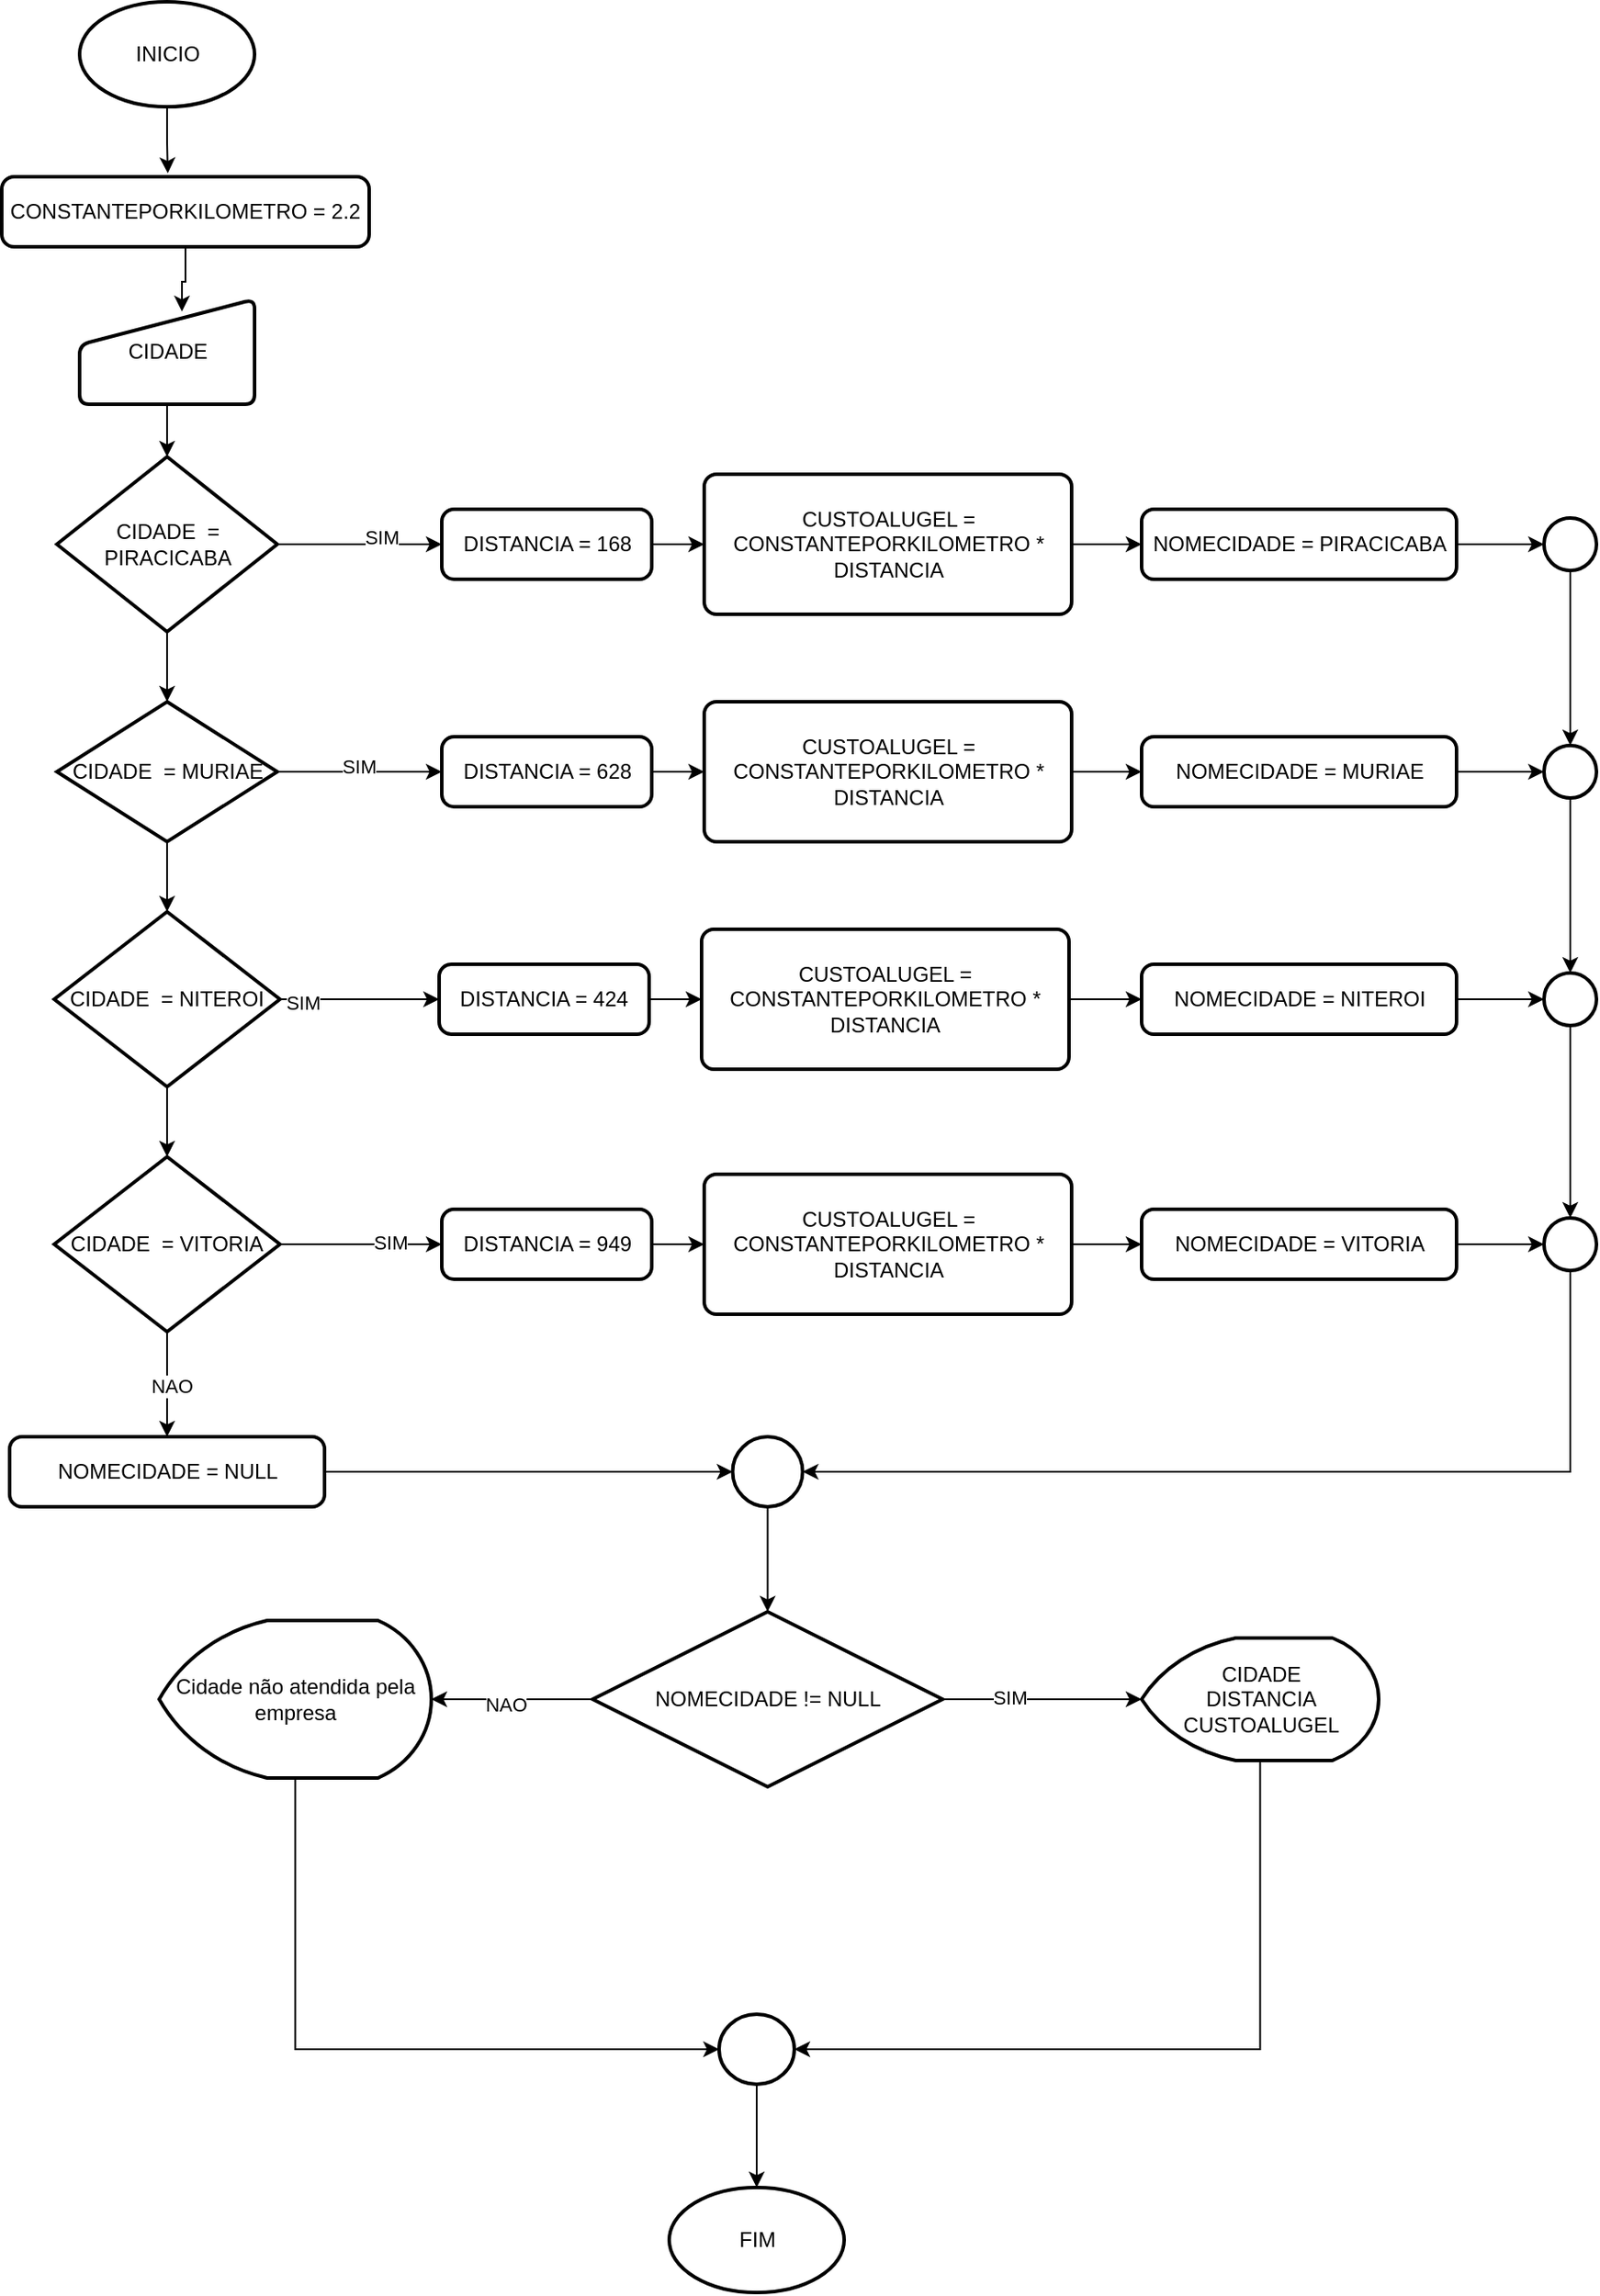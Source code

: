 <mxfile version="25.0.3">
  <diagram name="Página-1" id="_wGCmHtLaP5TXCvS311c">
    <mxGraphModel dx="1393" dy="763" grid="1" gridSize="10" guides="1" tooltips="1" connect="1" arrows="1" fold="1" page="1" pageScale="1" pageWidth="827" pageHeight="1169" math="0" shadow="0">
      <root>
        <mxCell id="0" />
        <mxCell id="1" parent="0" />
        <mxCell id="-jYH8yUtWvj2v2umFqog-2" value="INICIO" style="strokeWidth=2;html=1;shape=mxgraph.flowchart.start_1;whiteSpace=wrap;" vertex="1" parent="1">
          <mxGeometry x="94.5" y="40" width="100" height="60" as="geometry" />
        </mxCell>
        <mxCell id="-jYH8yUtWvj2v2umFqog-3" value="FIM" style="strokeWidth=2;html=1;shape=mxgraph.flowchart.start_1;whiteSpace=wrap;" vertex="1" parent="1">
          <mxGeometry x="431.5" y="1289" width="100" height="60" as="geometry" />
        </mxCell>
        <mxCell id="-jYH8yUtWvj2v2umFqog-4" value="CIDADE" style="html=1;strokeWidth=2;shape=manualInput;whiteSpace=wrap;rounded=1;size=26;arcSize=11;" vertex="1" parent="1">
          <mxGeometry x="94.5" y="210" width="100" height="60" as="geometry" />
        </mxCell>
        <mxCell id="-jYH8yUtWvj2v2umFqog-18" style="edgeStyle=orthogonalEdgeStyle;rounded=0;orthogonalLoop=1;jettySize=auto;html=1;entryX=0;entryY=0.5;entryDx=0;entryDy=0;" edge="1" parent="1" source="-jYH8yUtWvj2v2umFqog-5" target="-jYH8yUtWvj2v2umFqog-13">
          <mxGeometry relative="1" as="geometry" />
        </mxCell>
        <mxCell id="-jYH8yUtWvj2v2umFqog-78" value="SIM" style="edgeLabel;html=1;align=center;verticalAlign=middle;resizable=0;points=[];" vertex="1" connectable="0" parent="-jYH8yUtWvj2v2umFqog-18">
          <mxGeometry x="0.242" y="4" relative="1" as="geometry">
            <mxPoint x="1" as="offset" />
          </mxGeometry>
        </mxCell>
        <mxCell id="-jYH8yUtWvj2v2umFqog-5" value="CIDADE&amp;nbsp; = PIRACICABA" style="strokeWidth=2;html=1;shape=mxgraph.flowchart.decision;whiteSpace=wrap;" vertex="1" parent="1">
          <mxGeometry x="81.5" y="300" width="126" height="100" as="geometry" />
        </mxCell>
        <mxCell id="-jYH8yUtWvj2v2umFqog-6" value="CONSTANTEPORKILOMETRO = 2.2" style="rounded=1;whiteSpace=wrap;html=1;absoluteArcSize=1;arcSize=14;strokeWidth=2;" vertex="1" parent="1">
          <mxGeometry x="50" y="140" width="210" height="40" as="geometry" />
        </mxCell>
        <mxCell id="-jYH8yUtWvj2v2umFqog-39" style="edgeStyle=orthogonalEdgeStyle;rounded=0;orthogonalLoop=1;jettySize=auto;html=1;exitX=1;exitY=0.5;exitDx=0;exitDy=0;exitPerimeter=0;entryX=0;entryY=0.5;entryDx=0;entryDy=0;" edge="1" parent="1" source="-jYH8yUtWvj2v2umFqog-9" target="-jYH8yUtWvj2v2umFqog-26">
          <mxGeometry relative="1" as="geometry" />
        </mxCell>
        <mxCell id="-jYH8yUtWvj2v2umFqog-79" value="SIM" style="edgeLabel;html=1;align=center;verticalAlign=middle;resizable=0;points=[];" vertex="1" connectable="0" parent="-jYH8yUtWvj2v2umFqog-39">
          <mxGeometry x="-0.046" y="3" relative="1" as="geometry">
            <mxPoint x="1" as="offset" />
          </mxGeometry>
        </mxCell>
        <mxCell id="-jYH8yUtWvj2v2umFqog-9" value="CIDADE&amp;nbsp; = MURIAE" style="strokeWidth=2;html=1;shape=mxgraph.flowchart.decision;whiteSpace=wrap;" vertex="1" parent="1">
          <mxGeometry x="81.5" y="440" width="126" height="80" as="geometry" />
        </mxCell>
        <mxCell id="-jYH8yUtWvj2v2umFqog-40" style="edgeStyle=orthogonalEdgeStyle;rounded=0;orthogonalLoop=1;jettySize=auto;html=1;entryX=0;entryY=0.5;entryDx=0;entryDy=0;" edge="1" parent="1" source="-jYH8yUtWvj2v2umFqog-10" target="-jYH8yUtWvj2v2umFqog-31">
          <mxGeometry relative="1" as="geometry" />
        </mxCell>
        <mxCell id="-jYH8yUtWvj2v2umFqog-80" value="SIM" style="edgeLabel;html=1;align=center;verticalAlign=middle;resizable=0;points=[];" vertex="1" connectable="0" parent="-jYH8yUtWvj2v2umFqog-40">
          <mxGeometry x="-0.723" y="-2" relative="1" as="geometry">
            <mxPoint as="offset" />
          </mxGeometry>
        </mxCell>
        <mxCell id="-jYH8yUtWvj2v2umFqog-10" value="CIDADE&amp;nbsp; = NITEROI" style="strokeWidth=2;html=1;shape=mxgraph.flowchart.decision;whiteSpace=wrap;" vertex="1" parent="1">
          <mxGeometry x="80" y="560" width="129" height="100" as="geometry" />
        </mxCell>
        <mxCell id="-jYH8yUtWvj2v2umFqog-41" style="edgeStyle=orthogonalEdgeStyle;rounded=0;orthogonalLoop=1;jettySize=auto;html=1;entryX=0;entryY=0.5;entryDx=0;entryDy=0;" edge="1" parent="1" source="-jYH8yUtWvj2v2umFqog-11" target="-jYH8yUtWvj2v2umFqog-36">
          <mxGeometry relative="1" as="geometry" />
        </mxCell>
        <mxCell id="-jYH8yUtWvj2v2umFqog-81" value="SIM" style="edgeLabel;html=1;align=center;verticalAlign=middle;resizable=0;points=[];" vertex="1" connectable="0" parent="-jYH8yUtWvj2v2umFqog-41">
          <mxGeometry x="0.347" y="1" relative="1" as="geometry">
            <mxPoint as="offset" />
          </mxGeometry>
        </mxCell>
        <mxCell id="-jYH8yUtWvj2v2umFqog-83" style="edgeStyle=orthogonalEdgeStyle;rounded=0;orthogonalLoop=1;jettySize=auto;html=1;entryX=0.5;entryY=0;entryDx=0;entryDy=0;" edge="1" parent="1" source="-jYH8yUtWvj2v2umFqog-11" target="-jYH8yUtWvj2v2umFqog-82">
          <mxGeometry relative="1" as="geometry" />
        </mxCell>
        <mxCell id="-jYH8yUtWvj2v2umFqog-84" value="NAO" style="edgeLabel;html=1;align=center;verticalAlign=middle;resizable=0;points=[];" vertex="1" connectable="0" parent="-jYH8yUtWvj2v2umFqog-83">
          <mxGeometry x="0.04" y="2" relative="1" as="geometry">
            <mxPoint as="offset" />
          </mxGeometry>
        </mxCell>
        <mxCell id="-jYH8yUtWvj2v2umFqog-11" value="CIDADE&amp;nbsp; = VITORIA" style="strokeWidth=2;html=1;shape=mxgraph.flowchart.decision;whiteSpace=wrap;" vertex="1" parent="1">
          <mxGeometry x="80" y="700" width="129" height="100" as="geometry" />
        </mxCell>
        <mxCell id="-jYH8yUtWvj2v2umFqog-52" style="edgeStyle=orthogonalEdgeStyle;rounded=0;orthogonalLoop=1;jettySize=auto;html=1;entryX=0;entryY=0.5;entryDx=0;entryDy=0;" edge="1" parent="1" source="-jYH8yUtWvj2v2umFqog-12" target="-jYH8yUtWvj2v2umFqog-51">
          <mxGeometry relative="1" as="geometry" />
        </mxCell>
        <mxCell id="-jYH8yUtWvj2v2umFqog-12" value="CUSTOALUGEL = CONSTANTEPORKILOMETRO * DISTANCIA" style="rounded=1;whiteSpace=wrap;html=1;absoluteArcSize=1;arcSize=14;strokeWidth=2;" vertex="1" parent="1">
          <mxGeometry x="451.5" y="310" width="210" height="80" as="geometry" />
        </mxCell>
        <mxCell id="-jYH8yUtWvj2v2umFqog-19" style="edgeStyle=orthogonalEdgeStyle;rounded=0;orthogonalLoop=1;jettySize=auto;html=1;entryX=0;entryY=0.5;entryDx=0;entryDy=0;" edge="1" parent="1" source="-jYH8yUtWvj2v2umFqog-13" target="-jYH8yUtWvj2v2umFqog-12">
          <mxGeometry relative="1" as="geometry" />
        </mxCell>
        <mxCell id="-jYH8yUtWvj2v2umFqog-13" value="DISTANCIA = 168" style="rounded=1;whiteSpace=wrap;html=1;absoluteArcSize=1;arcSize=14;strokeWidth=2;" vertex="1" parent="1">
          <mxGeometry x="301.5" y="330" width="120" height="40" as="geometry" />
        </mxCell>
        <mxCell id="-jYH8yUtWvj2v2umFqog-15" style="edgeStyle=orthogonalEdgeStyle;rounded=0;orthogonalLoop=1;jettySize=auto;html=1;entryX=0.452;entryY=-0.05;entryDx=0;entryDy=0;entryPerimeter=0;" edge="1" parent="1" source="-jYH8yUtWvj2v2umFqog-2" target="-jYH8yUtWvj2v2umFqog-6">
          <mxGeometry relative="1" as="geometry" />
        </mxCell>
        <mxCell id="-jYH8yUtWvj2v2umFqog-17" style="edgeStyle=orthogonalEdgeStyle;rounded=0;orthogonalLoop=1;jettySize=auto;html=1;entryX=0.585;entryY=0.117;entryDx=0;entryDy=0;entryPerimeter=0;" edge="1" parent="1" source="-jYH8yUtWvj2v2umFqog-6" target="-jYH8yUtWvj2v2umFqog-4">
          <mxGeometry relative="1" as="geometry" />
        </mxCell>
        <mxCell id="-jYH8yUtWvj2v2umFqog-22" value="" style="strokeWidth=2;html=1;shape=mxgraph.flowchart.start_2;whiteSpace=wrap;" vertex="1" parent="1">
          <mxGeometry x="931.5" y="335" width="30" height="30" as="geometry" />
        </mxCell>
        <mxCell id="-jYH8yUtWvj2v2umFqog-67" style="edgeStyle=orthogonalEdgeStyle;rounded=0;orthogonalLoop=1;jettySize=auto;html=1;entryX=0;entryY=0.5;entryDx=0;entryDy=0;" edge="1" parent="1" source="-jYH8yUtWvj2v2umFqog-24" target="-jYH8yUtWvj2v2umFqog-57">
          <mxGeometry relative="1" as="geometry" />
        </mxCell>
        <mxCell id="-jYH8yUtWvj2v2umFqog-24" value="CUSTOALUGEL = CONSTANTEPORKILOMETRO * DISTANCIA" style="rounded=1;whiteSpace=wrap;html=1;absoluteArcSize=1;arcSize=14;strokeWidth=2;" vertex="1" parent="1">
          <mxGeometry x="451.5" y="440" width="210" height="80" as="geometry" />
        </mxCell>
        <mxCell id="-jYH8yUtWvj2v2umFqog-25" style="edgeStyle=orthogonalEdgeStyle;rounded=0;orthogonalLoop=1;jettySize=auto;html=1;entryX=0;entryY=0.5;entryDx=0;entryDy=0;" edge="1" parent="1" source="-jYH8yUtWvj2v2umFqog-26" target="-jYH8yUtWvj2v2umFqog-24">
          <mxGeometry relative="1" as="geometry" />
        </mxCell>
        <mxCell id="-jYH8yUtWvj2v2umFqog-26" value="DISTANCIA = 628" style="rounded=1;whiteSpace=wrap;html=1;absoluteArcSize=1;arcSize=14;strokeWidth=2;" vertex="1" parent="1">
          <mxGeometry x="301.5" y="460" width="120" height="40" as="geometry" />
        </mxCell>
        <mxCell id="-jYH8yUtWvj2v2umFqog-66" style="edgeStyle=orthogonalEdgeStyle;rounded=0;orthogonalLoop=1;jettySize=auto;html=1;entryX=0;entryY=0.5;entryDx=0;entryDy=0;" edge="1" parent="1" source="-jYH8yUtWvj2v2umFqog-29" target="-jYH8yUtWvj2v2umFqog-60">
          <mxGeometry relative="1" as="geometry" />
        </mxCell>
        <mxCell id="-jYH8yUtWvj2v2umFqog-29" value="CUSTOALUGEL = CONSTANTEPORKILOMETRO * DISTANCIA" style="rounded=1;whiteSpace=wrap;html=1;absoluteArcSize=1;arcSize=14;strokeWidth=2;" vertex="1" parent="1">
          <mxGeometry x="450" y="570" width="210" height="80" as="geometry" />
        </mxCell>
        <mxCell id="-jYH8yUtWvj2v2umFqog-30" style="edgeStyle=orthogonalEdgeStyle;rounded=0;orthogonalLoop=1;jettySize=auto;html=1;entryX=0;entryY=0.5;entryDx=0;entryDy=0;" edge="1" parent="1" source="-jYH8yUtWvj2v2umFqog-31" target="-jYH8yUtWvj2v2umFqog-29">
          <mxGeometry relative="1" as="geometry" />
        </mxCell>
        <mxCell id="-jYH8yUtWvj2v2umFqog-31" value="DISTANCIA = 424" style="rounded=1;whiteSpace=wrap;html=1;absoluteArcSize=1;arcSize=14;strokeWidth=2;" vertex="1" parent="1">
          <mxGeometry x="300" y="590" width="120" height="40" as="geometry" />
        </mxCell>
        <mxCell id="-jYH8yUtWvj2v2umFqog-65" style="edgeStyle=orthogonalEdgeStyle;rounded=0;orthogonalLoop=1;jettySize=auto;html=1;entryX=0;entryY=0.5;entryDx=0;entryDy=0;" edge="1" parent="1" source="-jYH8yUtWvj2v2umFqog-34" target="-jYH8yUtWvj2v2umFqog-63">
          <mxGeometry relative="1" as="geometry" />
        </mxCell>
        <mxCell id="-jYH8yUtWvj2v2umFqog-34" value="CUSTOALUGEL = CONSTANTEPORKILOMETRO * DISTANCIA" style="rounded=1;whiteSpace=wrap;html=1;absoluteArcSize=1;arcSize=14;strokeWidth=2;" vertex="1" parent="1">
          <mxGeometry x="451.5" y="710" width="210" height="80" as="geometry" />
        </mxCell>
        <mxCell id="-jYH8yUtWvj2v2umFqog-35" style="edgeStyle=orthogonalEdgeStyle;rounded=0;orthogonalLoop=1;jettySize=auto;html=1;entryX=0;entryY=0.5;entryDx=0;entryDy=0;" edge="1" parent="1" source="-jYH8yUtWvj2v2umFqog-36" target="-jYH8yUtWvj2v2umFqog-34">
          <mxGeometry relative="1" as="geometry" />
        </mxCell>
        <mxCell id="-jYH8yUtWvj2v2umFqog-36" value="DISTANCIA = 949" style="rounded=1;whiteSpace=wrap;html=1;absoluteArcSize=1;arcSize=14;strokeWidth=2;" vertex="1" parent="1">
          <mxGeometry x="301.5" y="730" width="120" height="40" as="geometry" />
        </mxCell>
        <mxCell id="-jYH8yUtWvj2v2umFqog-42" value="CIDADE&lt;div&gt;DISTANCIA&lt;/div&gt;&lt;div&gt;CUSTOALUGEL&lt;/div&gt;" style="strokeWidth=2;html=1;shape=mxgraph.flowchart.display;whiteSpace=wrap;" vertex="1" parent="1">
          <mxGeometry x="701.5" y="975" width="135.5" height="70" as="geometry" />
        </mxCell>
        <mxCell id="-jYH8yUtWvj2v2umFqog-45" style="edgeStyle=orthogonalEdgeStyle;rounded=0;orthogonalLoop=1;jettySize=auto;html=1;entryX=0.5;entryY=0;entryDx=0;entryDy=0;entryPerimeter=0;" edge="1" parent="1" source="-jYH8yUtWvj2v2umFqog-4" target="-jYH8yUtWvj2v2umFqog-5">
          <mxGeometry relative="1" as="geometry" />
        </mxCell>
        <mxCell id="-jYH8yUtWvj2v2umFqog-46" style="edgeStyle=orthogonalEdgeStyle;rounded=0;orthogonalLoop=1;jettySize=auto;html=1;entryX=0.5;entryY=0;entryDx=0;entryDy=0;entryPerimeter=0;" edge="1" parent="1" source="-jYH8yUtWvj2v2umFqog-5" target="-jYH8yUtWvj2v2umFqog-9">
          <mxGeometry relative="1" as="geometry" />
        </mxCell>
        <mxCell id="-jYH8yUtWvj2v2umFqog-49" style="edgeStyle=orthogonalEdgeStyle;rounded=0;orthogonalLoop=1;jettySize=auto;html=1;entryX=0.5;entryY=0;entryDx=0;entryDy=0;entryPerimeter=0;" edge="1" parent="1" source="-jYH8yUtWvj2v2umFqog-9" target="-jYH8yUtWvj2v2umFqog-10">
          <mxGeometry relative="1" as="geometry" />
        </mxCell>
        <mxCell id="-jYH8yUtWvj2v2umFqog-50" style="edgeStyle=orthogonalEdgeStyle;rounded=0;orthogonalLoop=1;jettySize=auto;html=1;entryX=0.5;entryY=0;entryDx=0;entryDy=0;entryPerimeter=0;" edge="1" parent="1" source="-jYH8yUtWvj2v2umFqog-10" target="-jYH8yUtWvj2v2umFqog-11">
          <mxGeometry relative="1" as="geometry" />
        </mxCell>
        <mxCell id="-jYH8yUtWvj2v2umFqog-51" value="NOMECIDADE = PIRACICABA" style="rounded=1;whiteSpace=wrap;html=1;absoluteArcSize=1;arcSize=14;strokeWidth=2;" vertex="1" parent="1">
          <mxGeometry x="701.5" y="330" width="180" height="40" as="geometry" />
        </mxCell>
        <mxCell id="-jYH8yUtWvj2v2umFqog-53" style="edgeStyle=orthogonalEdgeStyle;rounded=0;orthogonalLoop=1;jettySize=auto;html=1;entryX=0;entryY=0.5;entryDx=0;entryDy=0;entryPerimeter=0;" edge="1" parent="1" source="-jYH8yUtWvj2v2umFqog-51" target="-jYH8yUtWvj2v2umFqog-22">
          <mxGeometry relative="1" as="geometry" />
        </mxCell>
        <mxCell id="-jYH8yUtWvj2v2umFqog-56" value="" style="strokeWidth=2;html=1;shape=mxgraph.flowchart.start_2;whiteSpace=wrap;" vertex="1" parent="1">
          <mxGeometry x="931.5" y="465" width="30" height="30" as="geometry" />
        </mxCell>
        <mxCell id="-jYH8yUtWvj2v2umFqog-57" value="NOMECIDADE = MURIAE" style="rounded=1;whiteSpace=wrap;html=1;absoluteArcSize=1;arcSize=14;strokeWidth=2;" vertex="1" parent="1">
          <mxGeometry x="701.5" y="460" width="180" height="40" as="geometry" />
        </mxCell>
        <mxCell id="-jYH8yUtWvj2v2umFqog-58" style="edgeStyle=orthogonalEdgeStyle;rounded=0;orthogonalLoop=1;jettySize=auto;html=1;entryX=0;entryY=0.5;entryDx=0;entryDy=0;entryPerimeter=0;" edge="1" parent="1" source="-jYH8yUtWvj2v2umFqog-57" target="-jYH8yUtWvj2v2umFqog-56">
          <mxGeometry relative="1" as="geometry" />
        </mxCell>
        <mxCell id="-jYH8yUtWvj2v2umFqog-59" value="" style="strokeWidth=2;html=1;shape=mxgraph.flowchart.start_2;whiteSpace=wrap;" vertex="1" parent="1">
          <mxGeometry x="931.5" y="595" width="30" height="30" as="geometry" />
        </mxCell>
        <mxCell id="-jYH8yUtWvj2v2umFqog-60" value="NOMECIDADE = NITEROI" style="rounded=1;whiteSpace=wrap;html=1;absoluteArcSize=1;arcSize=14;strokeWidth=2;" vertex="1" parent="1">
          <mxGeometry x="701.5" y="590" width="180" height="40" as="geometry" />
        </mxCell>
        <mxCell id="-jYH8yUtWvj2v2umFqog-61" style="edgeStyle=orthogonalEdgeStyle;rounded=0;orthogonalLoop=1;jettySize=auto;html=1;entryX=0;entryY=0.5;entryDx=0;entryDy=0;entryPerimeter=0;" edge="1" parent="1" source="-jYH8yUtWvj2v2umFqog-60" target="-jYH8yUtWvj2v2umFqog-59">
          <mxGeometry relative="1" as="geometry" />
        </mxCell>
        <mxCell id="-jYH8yUtWvj2v2umFqog-62" value="" style="strokeWidth=2;html=1;shape=mxgraph.flowchart.start_2;whiteSpace=wrap;" vertex="1" parent="1">
          <mxGeometry x="931.5" y="735" width="30" height="30" as="geometry" />
        </mxCell>
        <mxCell id="-jYH8yUtWvj2v2umFqog-63" value="NOMECIDADE = VITORIA" style="rounded=1;whiteSpace=wrap;html=1;absoluteArcSize=1;arcSize=14;strokeWidth=2;" vertex="1" parent="1">
          <mxGeometry x="701.5" y="730" width="180" height="40" as="geometry" />
        </mxCell>
        <mxCell id="-jYH8yUtWvj2v2umFqog-64" style="edgeStyle=orthogonalEdgeStyle;rounded=0;orthogonalLoop=1;jettySize=auto;html=1;entryX=0;entryY=0.5;entryDx=0;entryDy=0;entryPerimeter=0;" edge="1" parent="1" source="-jYH8yUtWvj2v2umFqog-63" target="-jYH8yUtWvj2v2umFqog-62">
          <mxGeometry relative="1" as="geometry" />
        </mxCell>
        <mxCell id="-jYH8yUtWvj2v2umFqog-68" style="edgeStyle=orthogonalEdgeStyle;rounded=0;orthogonalLoop=1;jettySize=auto;html=1;entryX=0.5;entryY=0;entryDx=0;entryDy=0;entryPerimeter=0;" edge="1" parent="1" source="-jYH8yUtWvj2v2umFqog-22" target="-jYH8yUtWvj2v2umFqog-56">
          <mxGeometry relative="1" as="geometry" />
        </mxCell>
        <mxCell id="-jYH8yUtWvj2v2umFqog-69" style="edgeStyle=orthogonalEdgeStyle;rounded=0;orthogonalLoop=1;jettySize=auto;html=1;entryX=0.5;entryY=0;entryDx=0;entryDy=0;entryPerimeter=0;" edge="1" parent="1" source="-jYH8yUtWvj2v2umFqog-56" target="-jYH8yUtWvj2v2umFqog-59">
          <mxGeometry relative="1" as="geometry" />
        </mxCell>
        <mxCell id="-jYH8yUtWvj2v2umFqog-70" style="edgeStyle=orthogonalEdgeStyle;rounded=0;orthogonalLoop=1;jettySize=auto;html=1;entryX=0.5;entryY=0;entryDx=0;entryDy=0;entryPerimeter=0;" edge="1" parent="1" source="-jYH8yUtWvj2v2umFqog-59" target="-jYH8yUtWvj2v2umFqog-62">
          <mxGeometry relative="1" as="geometry" />
        </mxCell>
        <mxCell id="-jYH8yUtWvj2v2umFqog-71" value="" style="strokeWidth=2;html=1;shape=mxgraph.flowchart.start_2;whiteSpace=wrap;" vertex="1" parent="1">
          <mxGeometry x="467.75" y="860" width="40" height="40" as="geometry" />
        </mxCell>
        <mxCell id="-jYH8yUtWvj2v2umFqog-75" style="edgeStyle=orthogonalEdgeStyle;rounded=0;orthogonalLoop=1;jettySize=auto;html=1;entryX=1;entryY=0.5;entryDx=0;entryDy=0;entryPerimeter=0;" edge="1" parent="1" source="-jYH8yUtWvj2v2umFqog-62" target="-jYH8yUtWvj2v2umFqog-71">
          <mxGeometry relative="1" as="geometry">
            <Array as="points">
              <mxPoint x="947" y="880" />
            </Array>
          </mxGeometry>
        </mxCell>
        <mxCell id="-jYH8yUtWvj2v2umFqog-82" value="NOMECIDADE = NULL" style="rounded=1;whiteSpace=wrap;html=1;absoluteArcSize=1;arcSize=14;strokeWidth=2;" vertex="1" parent="1">
          <mxGeometry x="54.5" y="860" width="180" height="40" as="geometry" />
        </mxCell>
        <mxCell id="-jYH8yUtWvj2v2umFqog-85" style="edgeStyle=orthogonalEdgeStyle;rounded=0;orthogonalLoop=1;jettySize=auto;html=1;entryX=0;entryY=0.5;entryDx=0;entryDy=0;entryPerimeter=0;" edge="1" parent="1" source="-jYH8yUtWvj2v2umFqog-82" target="-jYH8yUtWvj2v2umFqog-71">
          <mxGeometry relative="1" as="geometry" />
        </mxCell>
        <mxCell id="-jYH8yUtWvj2v2umFqog-86" value="NOMECIDADE != NULL" style="strokeWidth=2;html=1;shape=mxgraph.flowchart.decision;whiteSpace=wrap;" vertex="1" parent="1">
          <mxGeometry x="387.75" y="960" width="200" height="100" as="geometry" />
        </mxCell>
        <mxCell id="-jYH8yUtWvj2v2umFqog-87" style="edgeStyle=orthogonalEdgeStyle;rounded=0;orthogonalLoop=1;jettySize=auto;html=1;entryX=0.5;entryY=0;entryDx=0;entryDy=0;entryPerimeter=0;" edge="1" parent="1" source="-jYH8yUtWvj2v2umFqog-71" target="-jYH8yUtWvj2v2umFqog-86">
          <mxGeometry relative="1" as="geometry" />
        </mxCell>
        <mxCell id="-jYH8yUtWvj2v2umFqog-88" style="edgeStyle=orthogonalEdgeStyle;rounded=0;orthogonalLoop=1;jettySize=auto;html=1;entryX=0;entryY=0.5;entryDx=0;entryDy=0;entryPerimeter=0;" edge="1" parent="1" source="-jYH8yUtWvj2v2umFqog-86" target="-jYH8yUtWvj2v2umFqog-42">
          <mxGeometry relative="1" as="geometry" />
        </mxCell>
        <mxCell id="-jYH8yUtWvj2v2umFqog-89" value="SIM" style="edgeLabel;html=1;align=center;verticalAlign=middle;resizable=0;points=[];" vertex="1" connectable="0" parent="-jYH8yUtWvj2v2umFqog-88">
          <mxGeometry x="-0.328" y="1" relative="1" as="geometry">
            <mxPoint as="offset" />
          </mxGeometry>
        </mxCell>
        <mxCell id="-jYH8yUtWvj2v2umFqog-90" value="Cidade não atendida pela empresa" style="strokeWidth=2;html=1;shape=mxgraph.flowchart.display;whiteSpace=wrap;" vertex="1" parent="1">
          <mxGeometry x="140" y="965" width="155.5" height="90" as="geometry" />
        </mxCell>
        <mxCell id="-jYH8yUtWvj2v2umFqog-91" style="edgeStyle=orthogonalEdgeStyle;rounded=0;orthogonalLoop=1;jettySize=auto;html=1;entryX=1;entryY=0.5;entryDx=0;entryDy=0;entryPerimeter=0;" edge="1" parent="1" source="-jYH8yUtWvj2v2umFqog-86" target="-jYH8yUtWvj2v2umFqog-90">
          <mxGeometry relative="1" as="geometry" />
        </mxCell>
        <mxCell id="-jYH8yUtWvj2v2umFqog-92" value="NAO" style="edgeLabel;html=1;align=center;verticalAlign=middle;resizable=0;points=[];" vertex="1" connectable="0" parent="-jYH8yUtWvj2v2umFqog-91">
          <mxGeometry x="0.1" y="3" relative="1" as="geometry">
            <mxPoint as="offset" />
          </mxGeometry>
        </mxCell>
        <mxCell id="-jYH8yUtWvj2v2umFqog-93" value="" style="strokeWidth=2;html=1;shape=mxgraph.flowchart.start_2;whiteSpace=wrap;" vertex="1" parent="1">
          <mxGeometry x="460" y="1190" width="43" height="40" as="geometry" />
        </mxCell>
        <mxCell id="-jYH8yUtWvj2v2umFqog-94" style="edgeStyle=orthogonalEdgeStyle;rounded=0;orthogonalLoop=1;jettySize=auto;html=1;entryX=1;entryY=0.5;entryDx=0;entryDy=0;entryPerimeter=0;" edge="1" parent="1" source="-jYH8yUtWvj2v2umFqog-42" target="-jYH8yUtWvj2v2umFqog-93">
          <mxGeometry relative="1" as="geometry">
            <Array as="points">
              <mxPoint x="769" y="1210" />
            </Array>
          </mxGeometry>
        </mxCell>
        <mxCell id="-jYH8yUtWvj2v2umFqog-95" style="edgeStyle=orthogonalEdgeStyle;rounded=0;orthogonalLoop=1;jettySize=auto;html=1;entryX=0;entryY=0.5;entryDx=0;entryDy=0;entryPerimeter=0;" edge="1" parent="1" source="-jYH8yUtWvj2v2umFqog-90" target="-jYH8yUtWvj2v2umFqog-93">
          <mxGeometry relative="1" as="geometry">
            <Array as="points">
              <mxPoint x="218" y="1210" />
            </Array>
          </mxGeometry>
        </mxCell>
        <mxCell id="-jYH8yUtWvj2v2umFqog-96" style="edgeStyle=orthogonalEdgeStyle;rounded=0;orthogonalLoop=1;jettySize=auto;html=1;entryX=0.5;entryY=0;entryDx=0;entryDy=0;entryPerimeter=0;" edge="1" parent="1" source="-jYH8yUtWvj2v2umFqog-93" target="-jYH8yUtWvj2v2umFqog-3">
          <mxGeometry relative="1" as="geometry" />
        </mxCell>
      </root>
    </mxGraphModel>
  </diagram>
</mxfile>
